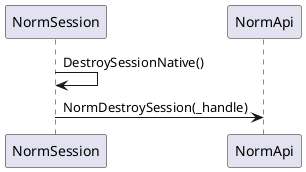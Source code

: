 @startuml  
NormSession -> NormSession : DestroySessionNative()
NormSession -> NormApi : NormDestroySession(_handle)
@enduml